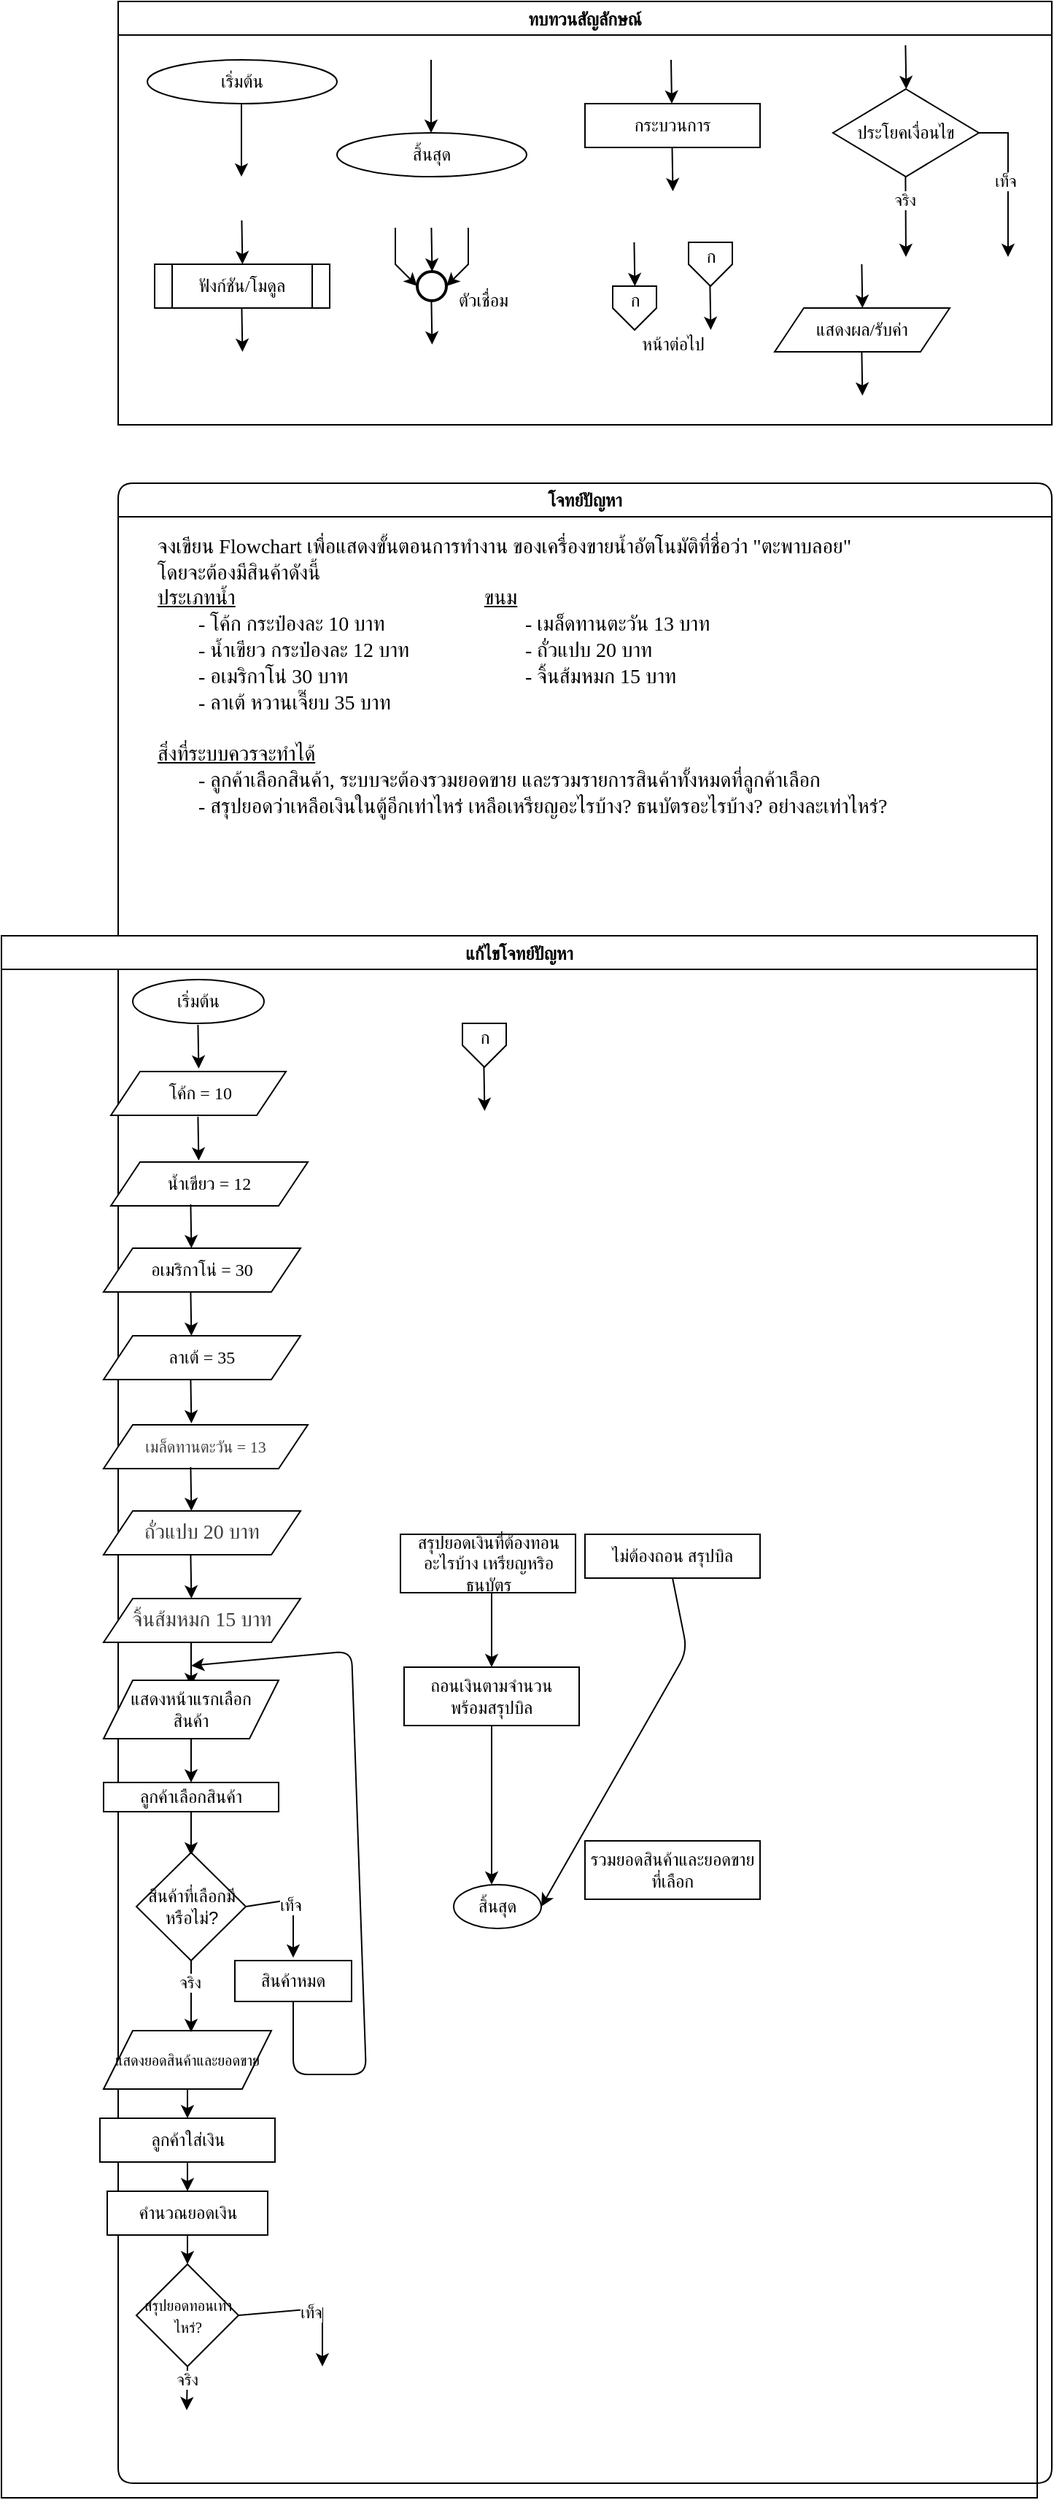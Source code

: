 <mxfile>
    <diagram id="QdZjKMF5qiKGtAdssvPj" name="Page-1">
        <mxGraphModel dx="1696" dy="1481" grid="1" gridSize="10" guides="1" tooltips="1" connect="1" arrows="1" fold="1" page="1" pageScale="1" pageWidth="850" pageHeight="1100" math="0" shadow="0">
            <root>
                <mxCell id="0"/>
                <mxCell id="1" parent="0"/>
                <mxCell id="165" value="ทบทวนสัญลักษณ์" style="swimlane;fontFamily=Sarabun;fontSource=https%3A%2F%2Ffonts.googleapis.com%2Fcss%3Ffamily%3DSarabun;" parent="1" vertex="1">
                    <mxGeometry x="-710" y="-630" width="640" height="290" as="geometry"/>
                </mxCell>
                <mxCell id="166" value="&lt;font data-font-src=&quot;https://fonts.googleapis.com/css?family=Sarabun&quot; face=&quot;Sarabun&quot;&gt;เริ่มต้น&lt;/font&gt;" style="ellipse;whiteSpace=wrap;html=1;" parent="165" vertex="1">
                    <mxGeometry x="20" y="40" width="130" height="30" as="geometry"/>
                </mxCell>
                <mxCell id="167" value="" style="endArrow=classic;html=1;rounded=0;" parent="165" edge="1">
                    <mxGeometry width="50" height="50" relative="1" as="geometry">
                        <mxPoint x="84.5" y="70" as="sourcePoint"/>
                        <mxPoint x="84.5" y="120" as="targetPoint"/>
                    </mxGeometry>
                </mxCell>
                <mxCell id="168" value="&lt;font face=&quot;Sarabun&quot;&gt;สิ้นสุด&lt;/font&gt;" style="ellipse;whiteSpace=wrap;html=1;" parent="165" vertex="1">
                    <mxGeometry x="150" y="90" width="130" height="30" as="geometry"/>
                </mxCell>
                <mxCell id="169" value="" style="endArrow=classic;html=1;rounded=0;" parent="165" edge="1">
                    <mxGeometry width="50" height="50" relative="1" as="geometry">
                        <mxPoint x="214.5" y="40" as="sourcePoint"/>
                        <mxPoint x="214.5" y="90" as="targetPoint"/>
                    </mxGeometry>
                </mxCell>
                <mxCell id="170" value="กระบวนการ" style="rounded=0;whiteSpace=wrap;html=1;fontFamily=Sarabun;fontSource=https%3A%2F%2Ffonts.googleapis.com%2Fcss%3Ffamily%3DSarabun;" parent="165" vertex="1">
                    <mxGeometry x="320" y="70" width="120" height="30" as="geometry"/>
                </mxCell>
                <mxCell id="171" value="" style="endArrow=classic;html=1;rounded=0;" parent="165" edge="1">
                    <mxGeometry width="50" height="50" relative="1" as="geometry">
                        <mxPoint x="379" y="40" as="sourcePoint"/>
                        <mxPoint x="379.5" y="70" as="targetPoint"/>
                    </mxGeometry>
                </mxCell>
                <mxCell id="172" value="" style="endArrow=classic;html=1;rounded=0;" parent="165" edge="1">
                    <mxGeometry width="50" height="50" relative="1" as="geometry">
                        <mxPoint x="379.75" y="100" as="sourcePoint"/>
                        <mxPoint x="380.25" y="130" as="targetPoint"/>
                    </mxGeometry>
                </mxCell>
                <mxCell id="173" value="ประโยคเงื่อนไข" style="rhombus;whiteSpace=wrap;html=1;fontFamily=Sarabun;fontSource=https%3A%2F%2Ffonts.googleapis.com%2Fcss%3Ffamily%3DSarabun;" parent="165" vertex="1">
                    <mxGeometry x="490" y="60" width="100" height="60" as="geometry"/>
                </mxCell>
                <mxCell id="174" value="" style="endArrow=classic;html=1;rounded=0;" parent="165" edge="1">
                    <mxGeometry width="50" height="50" relative="1" as="geometry">
                        <mxPoint x="539.71" y="30" as="sourcePoint"/>
                        <mxPoint x="540.21" y="60" as="targetPoint"/>
                    </mxGeometry>
                </mxCell>
                <mxCell id="175" value="" style="endArrow=classic;html=1;rounded=0;" parent="165" edge="1">
                    <mxGeometry width="50" height="50" relative="1" as="geometry">
                        <mxPoint x="539.71" y="120" as="sourcePoint"/>
                        <mxPoint x="540" y="175" as="targetPoint"/>
                    </mxGeometry>
                </mxCell>
                <mxCell id="176" value="จริง" style="edgeLabel;html=1;align=center;verticalAlign=middle;resizable=0;points=[];fontFamily=Sarabun;fontSource=https%3A%2F%2Ffonts.googleapis.com%2Fcss%3Ffamily%3DSarabun;" parent="175" vertex="1" connectable="0">
                    <mxGeometry x="-0.414" y="-1" relative="1" as="geometry">
                        <mxPoint as="offset"/>
                    </mxGeometry>
                </mxCell>
                <mxCell id="177" value="" style="endArrow=classic;html=1;rounded=0;exitX=1;exitY=0.5;exitDx=0;exitDy=0;" parent="165" source="173" edge="1">
                    <mxGeometry width="50" height="50" relative="1" as="geometry">
                        <mxPoint x="620" y="95" as="sourcePoint"/>
                        <mxPoint x="610" y="175" as="targetPoint"/>
                        <Array as="points">
                            <mxPoint x="610" y="90"/>
                        </Array>
                    </mxGeometry>
                </mxCell>
                <mxCell id="178" value="&lt;font data-font-src=&quot;https://fonts.googleapis.com/css?family=Sarabun&quot; face=&quot;Sarabun&quot;&gt;เท็จ&lt;/font&gt;" style="edgeLabel;html=1;align=center;verticalAlign=middle;resizable=0;points=[];" parent="177" vertex="1" connectable="0">
                    <mxGeometry x="-0.002" y="-2" relative="1" as="geometry">
                        <mxPoint as="offset"/>
                    </mxGeometry>
                </mxCell>
                <mxCell id="179" value="&lt;font data-font-src=&quot;https://fonts.googleapis.com/css?family=Sarabun&quot; face=&quot;Sarabun&quot;&gt;ฟังก์ชัน/โมดูล&lt;/font&gt;" style="shape=process;whiteSpace=wrap;html=1;backgroundOutline=1;" parent="165" vertex="1">
                    <mxGeometry x="25" y="180" width="120" height="30" as="geometry"/>
                </mxCell>
                <mxCell id="180" value="" style="endArrow=classic;html=1;rounded=0;" parent="165" edge="1">
                    <mxGeometry width="50" height="50" relative="1" as="geometry">
                        <mxPoint x="84.71" y="150" as="sourcePoint"/>
                        <mxPoint x="85.21" y="180" as="targetPoint"/>
                    </mxGeometry>
                </mxCell>
                <mxCell id="181" value="" style="endArrow=classic;html=1;rounded=0;" parent="165" edge="1">
                    <mxGeometry width="50" height="50" relative="1" as="geometry">
                        <mxPoint x="84.71" y="210" as="sourcePoint"/>
                        <mxPoint x="85.21" y="240" as="targetPoint"/>
                    </mxGeometry>
                </mxCell>
                <mxCell id="182" value="" style="strokeWidth=2;html=1;shape=mxgraph.flowchart.start_2;whiteSpace=wrap;" parent="165" vertex="1">
                    <mxGeometry x="205" y="185" width="20" height="20" as="geometry"/>
                </mxCell>
                <mxCell id="183" value="" style="endArrow=classic;html=1;rounded=0;" parent="165" edge="1">
                    <mxGeometry width="50" height="50" relative="1" as="geometry">
                        <mxPoint x="214.71" y="155" as="sourcePoint"/>
                        <mxPoint x="215.21" y="185" as="targetPoint"/>
                    </mxGeometry>
                </mxCell>
                <mxCell id="184" value="" style="endArrow=classic;html=1;rounded=0;entryX=0;entryY=0.5;entryDx=0;entryDy=0;entryPerimeter=0;" parent="165" target="182" edge="1">
                    <mxGeometry width="50" height="50" relative="1" as="geometry">
                        <mxPoint x="190.0" y="155" as="sourcePoint"/>
                        <mxPoint x="190.5" y="185" as="targetPoint"/>
                        <Array as="points">
                            <mxPoint x="190" y="180"/>
                        </Array>
                    </mxGeometry>
                </mxCell>
                <mxCell id="185" value="" style="endArrow=classic;html=1;rounded=0;entryX=1;entryY=0.5;entryDx=0;entryDy=0;entryPerimeter=0;" parent="165" target="182" edge="1">
                    <mxGeometry width="50" height="50" relative="1" as="geometry">
                        <mxPoint x="240.0" y="155" as="sourcePoint"/>
                        <mxPoint x="240.5" y="185" as="targetPoint"/>
                        <Array as="points">
                            <mxPoint x="240" y="180"/>
                        </Array>
                    </mxGeometry>
                </mxCell>
                <mxCell id="186" value="" style="endArrow=classic;html=1;rounded=0;" parent="165" edge="1">
                    <mxGeometry width="50" height="50" relative="1" as="geometry">
                        <mxPoint x="214.71" y="205" as="sourcePoint"/>
                        <mxPoint x="215.21" y="235" as="targetPoint"/>
                    </mxGeometry>
                </mxCell>
                <mxCell id="187" value="&lt;font data-font-src=&quot;https://fonts.googleapis.com/css?family=Sarabun&quot; face=&quot;Sarabun&quot;&gt;ตัวเชื่อม&lt;/font&gt;" style="text;html=1;align=center;verticalAlign=middle;resizable=0;points=[];autosize=1;strokeColor=none;fillColor=none;" parent="165" vertex="1">
                    <mxGeometry x="220" y="190" width="60" height="30" as="geometry"/>
                </mxCell>
                <mxCell id="188" value="" style="endArrow=classic;html=1;rounded=0;" parent="165" edge="1">
                    <mxGeometry width="50" height="50" relative="1" as="geometry">
                        <mxPoint x="353.71" y="165" as="sourcePoint"/>
                        <mxPoint x="354.21" y="195" as="targetPoint"/>
                    </mxGeometry>
                </mxCell>
                <mxCell id="189" value="" style="verticalLabelPosition=bottom;verticalAlign=top;html=1;shape=offPageConnector;rounded=0;size=0.5;" parent="165" vertex="1">
                    <mxGeometry x="339" y="195" width="30" height="30" as="geometry"/>
                </mxCell>
                <mxCell id="190" value="" style="endArrow=classic;html=1;rounded=0;" parent="165" edge="1">
                    <mxGeometry width="50" height="50" relative="1" as="geometry">
                        <mxPoint x="405.71" y="195" as="sourcePoint"/>
                        <mxPoint x="406.21" y="225" as="targetPoint"/>
                    </mxGeometry>
                </mxCell>
                <mxCell id="191" value="" style="verticalLabelPosition=bottom;verticalAlign=top;html=1;shape=offPageConnector;rounded=0;size=0.5;" parent="165" vertex="1">
                    <mxGeometry x="391" y="165" width="30" height="30" as="geometry"/>
                </mxCell>
                <mxCell id="192" value="หน้าต่อไป" style="text;html=1;align=center;verticalAlign=middle;resizable=0;points=[];autosize=1;strokeColor=none;fillColor=none;fontFamily=Sarabun;fontSource=https%3A%2F%2Ffonts.googleapis.com%2Fcss%3Ffamily%3DSarabun;" parent="165" vertex="1">
                    <mxGeometry x="345" y="220" width="70" height="30" as="geometry"/>
                </mxCell>
                <mxCell id="193" value="ก" style="text;html=1;align=center;verticalAlign=middle;resizable=0;points=[];autosize=1;strokeColor=none;fillColor=none;fontFamily=Sarabun;fontSource=https%3A%2F%2Ffonts.googleapis.com%2Fcss%3Ffamily%3DSarabun;" parent="165" vertex="1">
                    <mxGeometry x="339" y="190" width="30" height="30" as="geometry"/>
                </mxCell>
                <mxCell id="194" value="ก" style="text;html=1;align=center;verticalAlign=middle;resizable=0;points=[];autosize=1;strokeColor=none;fillColor=none;fontFamily=Sarabun;fontSource=https%3A%2F%2Ffonts.googleapis.com%2Fcss%3Ffamily%3DSarabun;" parent="165" vertex="1">
                    <mxGeometry x="391" y="160" width="30" height="30" as="geometry"/>
                </mxCell>
                <mxCell id="195" value="แสดงผล/รับค่า" style="shape=parallelogram;perimeter=parallelogramPerimeter;whiteSpace=wrap;html=1;fixedSize=1;fontFamily=Sarabun;fontSource=https%3A%2F%2Ffonts.googleapis.com%2Fcss%3Ffamily%3DSarabun;" parent="165" vertex="1">
                    <mxGeometry x="450" y="210" width="120" height="30" as="geometry"/>
                </mxCell>
                <mxCell id="196" value="" style="endArrow=classic;html=1;rounded=0;" parent="165" edge="1">
                    <mxGeometry width="50" height="50" relative="1" as="geometry">
                        <mxPoint x="509.71" y="180" as="sourcePoint"/>
                        <mxPoint x="510.21" y="210" as="targetPoint"/>
                    </mxGeometry>
                </mxCell>
                <mxCell id="197" value="" style="endArrow=classic;html=1;rounded=0;" parent="165" edge="1">
                    <mxGeometry width="50" height="50" relative="1" as="geometry">
                        <mxPoint x="509.71" y="240" as="sourcePoint"/>
                        <mxPoint x="510.21" y="270" as="targetPoint"/>
                    </mxGeometry>
                </mxCell>
                <mxCell id="201" value="&lt;font data-font-src=&quot;https://fonts.googleapis.com/css?family=Sarabun&quot; face=&quot;Sarabun&quot;&gt;โจทย์ปัญหา&lt;/font&gt;" style="swimlane;whiteSpace=wrap;html=1;rounded=1;" parent="1" vertex="1">
                    <mxGeometry x="-710" y="-300" width="640" height="1370" as="geometry"/>
                </mxCell>
                <mxCell id="202" value="&lt;font data-font-src=&quot;https://fonts.googleapis.com/css?family=Sarabun&quot; face=&quot;Sarabun&quot; style=&quot;font-size: 14px;&quot;&gt;จงเขียน Flowchart เพื่อแสดงขั้นตอนการทำงาน ของเครื่องขายน้ำอัตโนมัติที่ชื่อว่า &quot;ตะพาบลอย&quot;&lt;br&gt;โดยจะต้องมีสินค้าดังนี้&lt;br&gt;&lt;u&gt;ประเภทน้ำ&lt;span style=&quot;white-space: pre;&quot;&gt;&#x9;&lt;/span&gt;&lt;span style=&quot;white-space: pre;&quot;&gt;&#x9;&lt;/span&gt;&lt;span style=&quot;white-space: pre;&quot;&gt;&#x9;&lt;/span&gt;&lt;span style=&quot;white-space: pre;&quot;&gt;&#x9;&lt;/span&gt;&lt;span style=&quot;white-space: pre;&quot;&gt;&#x9;&lt;/span&gt;&lt;span style=&quot;white-space: pre;&quot;&gt;&#x9;&lt;span style=&quot;white-space: pre;&quot;&gt;&#x9;&lt;/span&gt;ข&lt;/span&gt;นม&lt;/u&gt;&lt;br&gt;&lt;span style=&quot;white-space: pre;&quot;&gt;&#x9;&lt;/span&gt;- โค้ก กระป๋องละ 10 บาท&lt;span style=&quot;white-space: pre;&quot;&gt;&#x9;&lt;/span&gt;&lt;span style=&quot;white-space: pre;&quot;&gt;&#x9;&lt;/span&gt;&lt;span style=&quot;white-space: pre;&quot;&gt;&#x9;&lt;/span&gt;&lt;span style=&quot;white-space: pre;&quot;&gt;&#x9;&lt;/span&gt;- เมล็ดทานตะวัน 13 บาท&lt;br&gt;&lt;span style=&quot;white-space: pre;&quot;&gt;&#x9;&lt;/span&gt;- น้ำเขียว กระป๋องละ 12 บาท&lt;span style=&quot;white-space: pre;&quot;&gt;&#x9;&lt;/span&gt;&lt;span style=&quot;white-space: pre;&quot;&gt;&#x9;&lt;/span&gt;&lt;span style=&quot;white-space: pre;&quot;&gt;&#x9;&lt;/span&gt;- ถั่วแปบ 20 บาท&lt;br&gt;&lt;span style=&quot;white-space: pre;&quot;&gt;&#x9;&lt;/span&gt;- อเมริกาโน่ 30 บาท&lt;span style=&quot;white-space: pre;&quot;&gt;&#x9;&lt;/span&gt;&lt;span style=&quot;white-space: pre;&quot;&gt;&#x9;&lt;/span&gt;&lt;span style=&quot;white-space: pre;&quot;&gt;&#x9;&lt;/span&gt;&lt;span style=&quot;white-space: pre;&quot;&gt;&#x9;&lt;/span&gt;&lt;span style=&quot;white-space: pre;&quot;&gt;&#x9;&lt;/span&gt;- จิ้นส้มหมก 15 บาท&lt;br&gt;&lt;span style=&quot;white-space: pre;&quot;&gt;&#x9;&lt;/span&gt;- ลาเต้ หวานเจี๊ยบ 35 บาท&lt;span style=&quot;white-space: pre;&quot;&gt;&#x9;&lt;/span&gt;&lt;br&gt;&lt;br&gt;&lt;u&gt;สิ่งที่ระบบควรจะทำได้&lt;/u&gt;&lt;br&gt;&lt;span style=&quot;white-space: pre;&quot;&gt;&#x9;&lt;/span&gt;- ลูกค้าเลือกสินค้า, ระบบจะต้องรวมยอดขาย และรวมรายการสินค้าทั้งหมดที่ลูกค้าเลือก&lt;br&gt;&lt;span style=&quot;white-space: pre;&quot;&gt;&#x9;&lt;/span&gt;- สรุปยอดว่าเหลือเงินในตู้อีกเท่าไหร่ เหลือเหรียญอะไรบ้าง? ธนบัตรอะไรบ้าง? อย่างละเท่าไหร่?&lt;br&gt;&lt;br&gt;&lt;br&gt;&lt;/font&gt;" style="text;html=1;align=left;verticalAlign=middle;resizable=0;points=[];autosize=1;strokeColor=none;fillColor=none;fontSize=14;" parent="201" vertex="1">
                    <mxGeometry x="25" y="30" width="580" height="240" as="geometry"/>
                </mxCell>
                <mxCell id="198" value="แก้ไขโจทย์ปัญหา" style="swimlane;fontFamily=Sarabun;fontSource=https%3A%2F%2Ffonts.googleapis.com%2Fcss%3Ffamily%3DSarabun;" parent="201" vertex="1">
                    <mxGeometry x="-80" y="310" width="710" height="1070" as="geometry"/>
                </mxCell>
                <mxCell id="199" value="&lt;font data-font-src=&quot;https://fonts.googleapis.com/css?family=Sarabun&quot; face=&quot;Sarabun&quot;&gt;เริ่มต้น&lt;/font&gt;" style="ellipse;whiteSpace=wrap;html=1;" parent="198" vertex="1">
                    <mxGeometry x="90" y="30" width="90" height="30" as="geometry"/>
                </mxCell>
                <mxCell id="200" value="&lt;font face=&quot;Sarabun&quot;&gt;สิ้นสุด&lt;/font&gt;" style="ellipse;whiteSpace=wrap;html=1;" parent="198" vertex="1">
                    <mxGeometry x="310" y="650" width="60" height="30" as="geometry"/>
                </mxCell>
                <mxCell id="203" value="&amp;nbsp;โค้ก = 10" style="shape=parallelogram;perimeter=parallelogramPerimeter;whiteSpace=wrap;html=1;fixedSize=1;fontFamily=Sarabun;fontSource=https%3A%2F%2Ffonts.googleapis.com%2Fcss%3Ffamily%3DSarabun;" parent="198" vertex="1">
                    <mxGeometry x="75" y="93" width="120" height="30" as="geometry"/>
                </mxCell>
                <mxCell id="204" value="" style="endArrow=classic;html=1;rounded=0;" parent="198" edge="1">
                    <mxGeometry width="50" height="50" relative="1" as="geometry">
                        <mxPoint x="134.71" y="61" as="sourcePoint"/>
                        <mxPoint x="135.21" y="91" as="targetPoint"/>
                    </mxGeometry>
                </mxCell>
                <mxCell id="205" value="" style="endArrow=classic;html=1;rounded=0;" parent="198" edge="1">
                    <mxGeometry width="50" height="50" relative="1" as="geometry">
                        <mxPoint x="134.71" y="124" as="sourcePoint"/>
                        <mxPoint x="135.21" y="154" as="targetPoint"/>
                    </mxGeometry>
                </mxCell>
                <mxCell id="206" value="น้ำเขียว = 12" style="shape=parallelogram;perimeter=parallelogramPerimeter;whiteSpace=wrap;html=1;fixedSize=1;fontFamily=Sarabun;fontSource=https%3A%2F%2Ffonts.googleapis.com%2Fcss%3Ffamily%3DSarabun;" parent="198" vertex="1">
                    <mxGeometry x="75" y="155" width="135" height="30" as="geometry"/>
                </mxCell>
                <mxCell id="207" value="" style="endArrow=classic;html=1;rounded=0;" parent="198" edge="1">
                    <mxGeometry width="50" height="50" relative="1" as="geometry">
                        <mxPoint x="129.71" y="184" as="sourcePoint"/>
                        <mxPoint x="130.21" y="214" as="targetPoint"/>
                    </mxGeometry>
                </mxCell>
                <mxCell id="208" value="อเมริกาโน่ = 30" style="shape=parallelogram;perimeter=parallelogramPerimeter;whiteSpace=wrap;html=1;fixedSize=1;fontFamily=Sarabun;fontSource=https%3A%2F%2Ffonts.googleapis.com%2Fcss%3Ffamily%3DSarabun;" parent="198" vertex="1">
                    <mxGeometry x="70" y="214" width="135" height="30" as="geometry"/>
                </mxCell>
                <mxCell id="209" value="" style="endArrow=classic;html=1;rounded=0;" parent="198" edge="1">
                    <mxGeometry width="50" height="50" relative="1" as="geometry">
                        <mxPoint x="129.71" y="244" as="sourcePoint"/>
                        <mxPoint x="130.21" y="274" as="targetPoint"/>
                    </mxGeometry>
                </mxCell>
                <mxCell id="210" value="ลาเต้ = 35" style="shape=parallelogram;perimeter=parallelogramPerimeter;whiteSpace=wrap;html=1;fixedSize=1;fontFamily=Sarabun;fontSource=https%3A%2F%2Ffonts.googleapis.com%2Fcss%3Ffamily%3DSarabun;" parent="198" vertex="1">
                    <mxGeometry x="70" y="274" width="135" height="30" as="geometry"/>
                </mxCell>
                <mxCell id="215" value="" style="endArrow=classic;html=1;rounded=0;" parent="198" edge="1">
                    <mxGeometry width="50" height="50" relative="1" as="geometry">
                        <mxPoint x="129.71" y="304" as="sourcePoint"/>
                        <mxPoint x="130.21" y="334" as="targetPoint"/>
                    </mxGeometry>
                </mxCell>
                <mxCell id="216" value="&lt;span style=&quot;color: rgb(63, 63, 63); text-align: left; text-wrap-mode: nowrap;&quot;&gt;&lt;font style=&quot;font-size: 11px;&quot;&gt;เมล็ดทานตะวัน = 13&lt;/font&gt;&lt;/span&gt;" style="shape=parallelogram;perimeter=parallelogramPerimeter;whiteSpace=wrap;html=1;fixedSize=1;fontFamily=Sarabun;fontSource=https%3A%2F%2Ffonts.googleapis.com%2Fcss%3Ffamily%3DSarabun;" parent="198" vertex="1">
                    <mxGeometry x="70" y="335" width="140" height="30" as="geometry"/>
                </mxCell>
                <mxCell id="217" value="" style="endArrow=classic;html=1;rounded=0;" parent="198" edge="1">
                    <mxGeometry width="50" height="50" relative="1" as="geometry">
                        <mxPoint x="129.71" y="364" as="sourcePoint"/>
                        <mxPoint x="130.21" y="394" as="targetPoint"/>
                    </mxGeometry>
                </mxCell>
                <mxCell id="218" value="&lt;span style=&quot;color: rgb(63, 63, 63); font-size: 14px; text-align: left; text-wrap-mode: nowrap;&quot;&gt;ถั่วแปบ 20 บาท&lt;/span&gt;" style="shape=parallelogram;perimeter=parallelogramPerimeter;whiteSpace=wrap;html=1;fixedSize=1;fontFamily=Sarabun;fontSource=https%3A%2F%2Ffonts.googleapis.com%2Fcss%3Ffamily%3DSarabun;" parent="198" vertex="1">
                    <mxGeometry x="70" y="394" width="135" height="30" as="geometry"/>
                </mxCell>
                <mxCell id="219" value="" style="endArrow=classic;html=1;rounded=0;" parent="198" edge="1">
                    <mxGeometry width="50" height="50" relative="1" as="geometry">
                        <mxPoint x="129.71" y="424" as="sourcePoint"/>
                        <mxPoint x="130.21" y="454" as="targetPoint"/>
                    </mxGeometry>
                </mxCell>
                <mxCell id="220" value="&lt;span style=&quot;color: rgb(63, 63, 63); font-size: 14px; text-align: left; text-wrap-mode: nowrap;&quot;&gt;จิ้นส้มหมก 15 บาท&lt;/span&gt;" style="shape=parallelogram;perimeter=parallelogramPerimeter;whiteSpace=wrap;html=1;fixedSize=1;fontFamily=Sarabun;fontSource=https%3A%2F%2Ffonts.googleapis.com%2Fcss%3Ffamily%3DSarabun;" parent="198" vertex="1">
                    <mxGeometry x="70" y="454" width="135" height="30" as="geometry"/>
                </mxCell>
                <mxCell id="221" value="" style="endArrow=classic;html=1;" parent="198" edge="1">
                    <mxGeometry width="50" height="50" relative="1" as="geometry">
                        <mxPoint x="130" y="484" as="sourcePoint"/>
                        <mxPoint x="130" y="514" as="targetPoint"/>
                    </mxGeometry>
                </mxCell>
                <mxCell id="222" value="ลูกค้าเลือกสินค้า" style="rounded=0;whiteSpace=wrap;html=1;" parent="198" vertex="1">
                    <mxGeometry x="70" y="580" width="120" height="20" as="geometry"/>
                </mxCell>
                <mxCell id="345" style="edgeStyle=none;html=1;exitX=0.5;exitY=1;exitDx=0;exitDy=0;entryX=0.5;entryY=0;entryDx=0;entryDy=0;" edge="1" parent="198" source="224" target="242">
                    <mxGeometry relative="1" as="geometry"/>
                </mxCell>
                <mxCell id="224" value="&lt;font style=&quot;font-size: 10px;&quot;&gt;แสดงยอดสินค้าและยอดขาย&lt;/font&gt;" style="shape=parallelogram;perimeter=parallelogramPerimeter;whiteSpace=wrap;html=1;fixedSize=1;" parent="198" vertex="1">
                    <mxGeometry x="70" y="750" width="115" height="40" as="geometry"/>
                </mxCell>
                <mxCell id="228" value="" style="endArrow=classic;html=1;rounded=0;" parent="198" edge="1">
                    <mxGeometry width="50" height="50" relative="1" as="geometry">
                        <mxPoint x="330.71" y="90" as="sourcePoint"/>
                        <mxPoint x="331.21" y="120" as="targetPoint"/>
                    </mxGeometry>
                </mxCell>
                <mxCell id="229" value="" style="verticalLabelPosition=bottom;verticalAlign=top;html=1;shape=offPageConnector;rounded=0;size=0.5;" parent="198" vertex="1">
                    <mxGeometry x="316" y="60" width="30" height="30" as="geometry"/>
                </mxCell>
                <mxCell id="230" value="ก" style="text;html=1;align=center;verticalAlign=middle;resizable=0;points=[];autosize=1;strokeColor=none;fillColor=none;fontFamily=Sarabun;fontSource=https%3A%2F%2Ffonts.googleapis.com%2Fcss%3Ffamily%3DSarabun;" parent="198" vertex="1">
                    <mxGeometry x="316" y="55" width="30" height="30" as="geometry"/>
                </mxCell>
                <mxCell id="235" value="รวมยอดสินค้าและยอดขายที่เลือก" style="rounded=0;whiteSpace=wrap;html=1;" parent="198" vertex="1">
                    <mxGeometry x="400" y="620" width="120" height="40" as="geometry"/>
                </mxCell>
                <mxCell id="346" style="edgeStyle=none;html=1;exitX=0.5;exitY=1;exitDx=0;exitDy=0;entryX=0.5;entryY=0;entryDx=0;entryDy=0;" edge="1" parent="198" source="242" target="309">
                    <mxGeometry relative="1" as="geometry"/>
                </mxCell>
                <mxCell id="242" value="ลูกค้าใส่เงิน" style="rounded=0;whiteSpace=wrap;html=1;fontFamily=Sarabun;fontSource=https%3A%2F%2Ffonts.googleapis.com%2Fcss%3Ffamily%3DSarabun;" parent="198" vertex="1">
                    <mxGeometry x="67.5" y="810" width="120" height="30" as="geometry"/>
                </mxCell>
                <mxCell id="347" style="edgeStyle=none;html=1;exitX=0.5;exitY=1;exitDx=0;exitDy=0;entryX=0.5;entryY=0;entryDx=0;entryDy=0;" edge="1" parent="198" source="309" target="310">
                    <mxGeometry relative="1" as="geometry"/>
                </mxCell>
                <mxCell id="309" value="คำนวณยอดเงิน" style="rounded=0;whiteSpace=wrap;html=1;fontFamily=Sarabun;fontSource=https%3A%2F%2Ffonts.googleapis.com%2Fcss%3Ffamily%3DSarabun;" parent="198" vertex="1">
                    <mxGeometry x="72.5" y="860" width="110" height="30" as="geometry"/>
                </mxCell>
                <mxCell id="310" value="&lt;font style=&quot;font-size: 10px;&quot;&gt;สรุปยอดทอนเท่าไหร่?&lt;/font&gt;" style="rhombus;whiteSpace=wrap;html=1;fontFamily=Sarabun;fontSource=https%3A%2F%2Ffonts.googleapis.com%2Fcss%3Ffamily%3DSarabun;" parent="198" vertex="1">
                    <mxGeometry x="92.5" y="910" width="70" height="70" as="geometry"/>
                </mxCell>
                <mxCell id="312" value="" style="endArrow=classic;html=1;rounded=0;exitX=0.5;exitY=1;exitDx=0;exitDy=0;" parent="198" edge="1" source="310">
                    <mxGeometry width="50" height="50" relative="1" as="geometry">
                        <mxPoint x="128.71" y="1030" as="sourcePoint"/>
                        <mxPoint x="127" y="1010" as="targetPoint"/>
                    </mxGeometry>
                </mxCell>
                <mxCell id="313" value="จริง" style="edgeLabel;html=1;align=center;verticalAlign=middle;resizable=0;points=[];fontFamily=Sarabun;fontSource=https%3A%2F%2Ffonts.googleapis.com%2Fcss%3Ffamily%3DSarabun;" parent="312" vertex="1" connectable="0">
                    <mxGeometry x="-0.414" y="-1" relative="1" as="geometry">
                        <mxPoint as="offset"/>
                    </mxGeometry>
                </mxCell>
                <mxCell id="314" value="" style="endArrow=classic;html=1;rounded=0;exitX=1;exitY=0.5;exitDx=0;exitDy=0;" parent="198" source="310" edge="1">
                    <mxGeometry width="50" height="50" relative="1" as="geometry">
                        <mxPoint x="176.5" y="995" as="sourcePoint"/>
                        <mxPoint x="220" y="980" as="targetPoint"/>
                        <Array as="points">
                            <mxPoint x="220" y="940"/>
                        </Array>
                    </mxGeometry>
                </mxCell>
                <mxCell id="315" value="&lt;font data-font-src=&quot;https://fonts.googleapis.com/css?family=Sarabun&quot; face=&quot;Sarabun&quot;&gt;เท็จ&lt;/font&gt;" style="edgeLabel;html=1;align=center;verticalAlign=middle;resizable=0;points=[];" parent="314" vertex="1" connectable="0">
                    <mxGeometry x="-0.002" y="-2" relative="1" as="geometry">
                        <mxPoint as="offset"/>
                    </mxGeometry>
                </mxCell>
                <mxCell id="319" style="edgeStyle=none;html=1;exitX=0.5;exitY=1;exitDx=0;exitDy=0;" parent="198" edge="1">
                    <mxGeometry relative="1" as="geometry">
                        <mxPoint x="336" y="450" as="sourcePoint"/>
                        <mxPoint x="336" y="501" as="targetPoint"/>
                    </mxGeometry>
                </mxCell>
                <mxCell id="316" value="สรุปยอดเงินที่ต้องทอนอะไรบ้าง เหรียญหริอธนบัตร" style="rounded=0;whiteSpace=wrap;html=1;fontFamily=Sarabun;fontSource=https%3A%2F%2Ffonts.googleapis.com%2Fcss%3Ffamily%3DSarabun;" parent="198" vertex="1">
                    <mxGeometry x="273.5" y="410" width="120" height="40" as="geometry"/>
                </mxCell>
                <mxCell id="318" style="edgeStyle=none;html=1;exitX=0.5;exitY=1;exitDx=0;exitDy=0;entryX=1;entryY=0.5;entryDx=0;entryDy=0;" parent="198" source="317" target="200" edge="1">
                    <mxGeometry relative="1" as="geometry">
                        <mxPoint x="390" y="620" as="targetPoint"/>
                        <Array as="points">
                            <mxPoint x="470" y="490"/>
                        </Array>
                    </mxGeometry>
                </mxCell>
                <mxCell id="317" value="ไม่ต้องถอน สรุปบิล" style="rounded=0;whiteSpace=wrap;html=1;fontFamily=Sarabun;fontSource=https%3A%2F%2Ffonts.googleapis.com%2Fcss%3Ffamily%3DSarabun;" parent="198" vertex="1">
                    <mxGeometry x="400" y="410" width="120" height="30" as="geometry"/>
                </mxCell>
                <mxCell id="325" style="edgeStyle=none;html=1;exitX=0.5;exitY=1;exitDx=0;exitDy=0;entryX=0.5;entryY=0;entryDx=0;entryDy=0;" parent="198" edge="1">
                    <mxGeometry relative="1" as="geometry">
                        <mxPoint x="336" y="541" as="sourcePoint"/>
                        <mxPoint x="336" y="650" as="targetPoint"/>
                    </mxGeometry>
                </mxCell>
                <mxCell id="324" value="ถอนเงินตามจำนวน&lt;div&gt;พร้อมสรุปบิล&lt;/div&gt;" style="rounded=0;whiteSpace=wrap;html=1;" parent="198" vertex="1">
                    <mxGeometry x="276" y="501" width="120" height="40" as="geometry"/>
                </mxCell>
                <mxCell id="326" value="" style="endArrow=classic;html=1;rounded=0;exitX=0.5;exitY=1;exitDx=0;exitDy=0;" edge="1" parent="198" source="222">
                    <mxGeometry width="50" height="50" relative="1" as="geometry">
                        <mxPoint x="129.5" y="620" as="sourcePoint"/>
                        <mxPoint x="130" y="630" as="targetPoint"/>
                    </mxGeometry>
                </mxCell>
                <mxCell id="327" value="สินค้าที่เลือกมี&lt;div&gt;หรือไม่?&lt;/div&gt;" style="rhombus;whiteSpace=wrap;html=1;" vertex="1" parent="198">
                    <mxGeometry x="92.5" y="628" width="75" height="74" as="geometry"/>
                </mxCell>
                <mxCell id="330" style="edgeStyle=none;html=1;exitX=0.5;exitY=1;exitDx=0;exitDy=0;entryX=0.5;entryY=0;entryDx=0;entryDy=0;" edge="1" parent="198" target="222">
                    <mxGeometry relative="1" as="geometry">
                        <mxPoint x="130" y="550" as="sourcePoint"/>
                    </mxGeometry>
                </mxCell>
                <mxCell id="335" value="" style="endArrow=classic;html=1;rounded=0;exitX=0.5;exitY=1;exitDx=0;exitDy=0;" edge="1" parent="198" source="327">
                    <mxGeometry width="50" height="50" relative="1" as="geometry">
                        <mxPoint x="129.5" y="724" as="sourcePoint"/>
                        <mxPoint x="130" y="751" as="targetPoint"/>
                    </mxGeometry>
                </mxCell>
                <mxCell id="336" value="จริง" style="edgeLabel;html=1;align=center;verticalAlign=middle;resizable=0;points=[];fontFamily=Sarabun;fontSource=https%3A%2F%2Ffonts.googleapis.com%2Fcss%3Ffamily%3DSarabun;" vertex="1" connectable="0" parent="335">
                    <mxGeometry x="-0.414" y="-1" relative="1" as="geometry">
                        <mxPoint as="offset"/>
                    </mxGeometry>
                </mxCell>
                <mxCell id="337" value="" style="endArrow=classic;html=1;rounded=0;exitX=1;exitY=0.5;exitDx=0;exitDy=0;" edge="1" parent="198" source="327">
                    <mxGeometry width="50" height="50" relative="1" as="geometry">
                        <mxPoint x="180" y="660" as="sourcePoint"/>
                        <mxPoint x="200" y="700" as="targetPoint"/>
                        <Array as="points">
                            <mxPoint x="200" y="660"/>
                        </Array>
                    </mxGeometry>
                </mxCell>
                <mxCell id="338" value="&lt;font data-font-src=&quot;https://fonts.googleapis.com/css?family=Sarabun&quot; face=&quot;Sarabun&quot;&gt;เท็จ&lt;/font&gt;" style="edgeLabel;html=1;align=center;verticalAlign=middle;resizable=0;points=[];" vertex="1" connectable="0" parent="337">
                    <mxGeometry x="-0.002" y="-2" relative="1" as="geometry">
                        <mxPoint as="offset"/>
                    </mxGeometry>
                </mxCell>
                <mxCell id="344" style="edgeStyle=none;html=1;exitX=0.5;exitY=1;exitDx=0;exitDy=0;" edge="1" parent="198" source="340">
                    <mxGeometry relative="1" as="geometry">
                        <mxPoint x="130" y="500" as="targetPoint"/>
                        <Array as="points">
                            <mxPoint x="200" y="780"/>
                            <mxPoint x="250" y="780"/>
                            <mxPoint x="240" y="490"/>
                        </Array>
                    </mxGeometry>
                </mxCell>
                <mxCell id="340" value="สินค้าหมด" style="rounded=0;whiteSpace=wrap;html=1;" vertex="1" parent="198">
                    <mxGeometry x="160" y="702" width="80" height="28" as="geometry"/>
                </mxCell>
                <mxCell id="348" value="แสดงหน้าแรกเลือก&lt;div&gt;สินค้า&lt;/div&gt;" style="shape=parallelogram;perimeter=parallelogramPerimeter;whiteSpace=wrap;html=1;fixedSize=1;" vertex="1" parent="198">
                    <mxGeometry x="70" y="510" width="120" height="40" as="geometry"/>
                </mxCell>
            </root>
        </mxGraphModel>
    </diagram>
</mxfile>